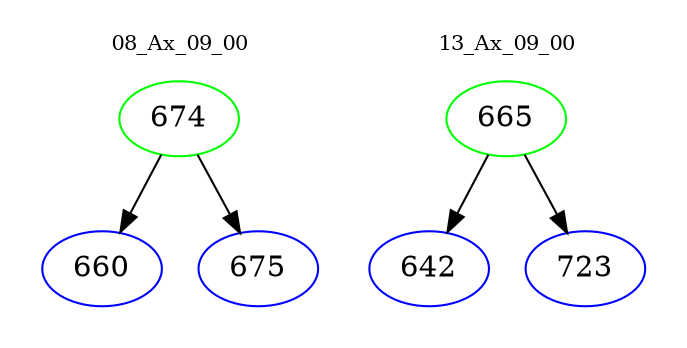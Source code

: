 digraph{
subgraph cluster_0 {
color = white
label = "08_Ax_09_00";
fontsize=10;
T0_674 [label="674", color="green"]
T0_674 -> T0_660 [color="black"]
T0_660 [label="660", color="blue"]
T0_674 -> T0_675 [color="black"]
T0_675 [label="675", color="blue"]
}
subgraph cluster_1 {
color = white
label = "13_Ax_09_00";
fontsize=10;
T1_665 [label="665", color="green"]
T1_665 -> T1_642 [color="black"]
T1_642 [label="642", color="blue"]
T1_665 -> T1_723 [color="black"]
T1_723 [label="723", color="blue"]
}
}
